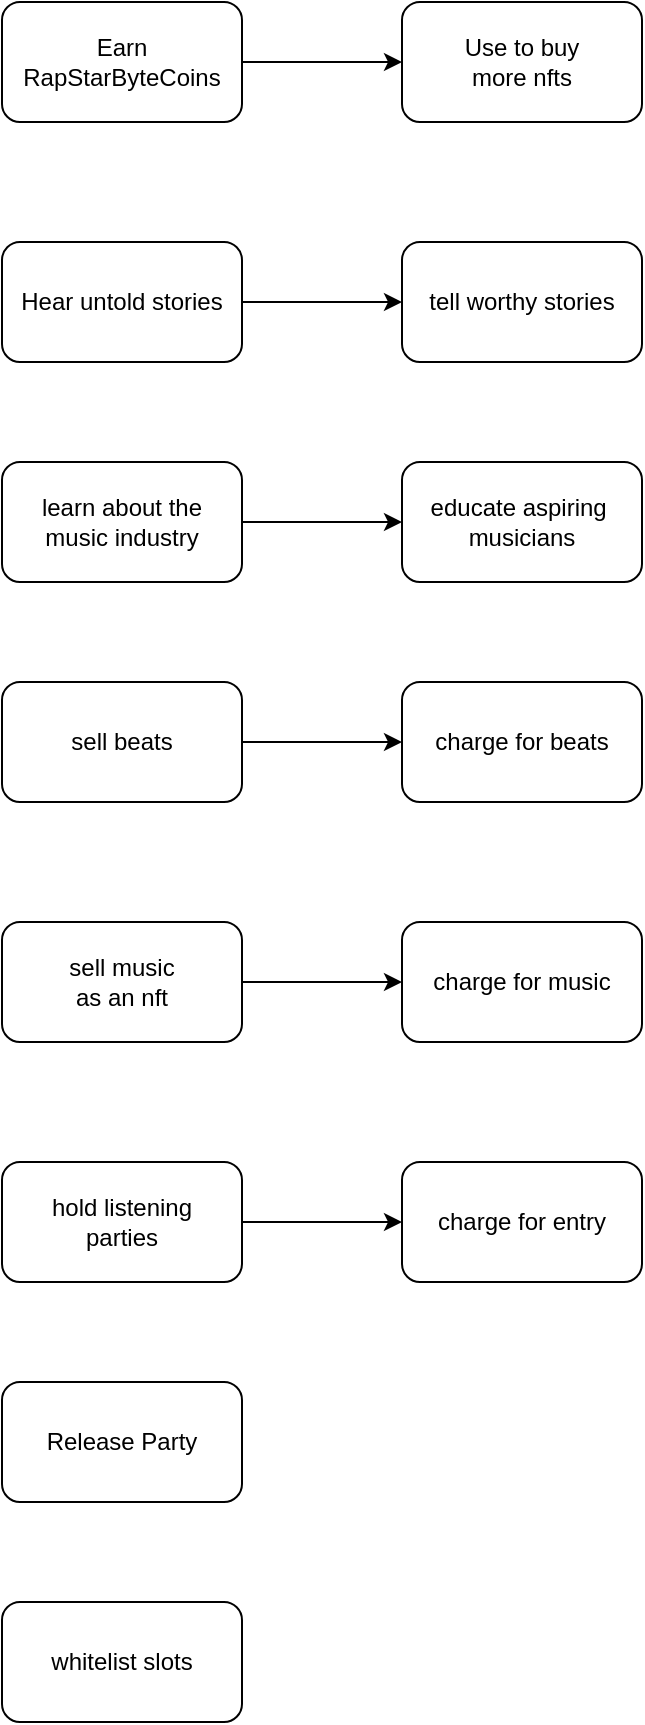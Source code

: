 <mxfile version="16.5.2" type="github">
  <diagram id="Jv1lDnltZcB74NSWqO8J" name="Page-1">
    <mxGraphModel dx="1186" dy="682" grid="1" gridSize="10" guides="1" tooltips="1" connect="1" arrows="1" fold="1" page="1" pageScale="1" pageWidth="850" pageHeight="1100" math="0" shadow="0">
      <root>
        <mxCell id="0" />
        <mxCell id="1" parent="0" />
        <mxCell id="kQwYnQG0BUZx0pIHHwzF-20" value="" style="edgeStyle=orthogonalEdgeStyle;rounded=0;orthogonalLoop=1;jettySize=auto;html=1;" edge="1" parent="1" source="kQwYnQG0BUZx0pIHHwzF-1" target="kQwYnQG0BUZx0pIHHwzF-19">
          <mxGeometry relative="1" as="geometry" />
        </mxCell>
        <mxCell id="kQwYnQG0BUZx0pIHHwzF-1" value="Earn RapStarByteCoins" style="rounded=1;whiteSpace=wrap;html=1;" vertex="1" parent="1">
          <mxGeometry x="70" y="80" width="120" height="60" as="geometry" />
        </mxCell>
        <mxCell id="kQwYnQG0BUZx0pIHHwzF-18" value="" style="edgeStyle=orthogonalEdgeStyle;rounded=0;orthogonalLoop=1;jettySize=auto;html=1;" edge="1" parent="1" source="kQwYnQG0BUZx0pIHHwzF-2" target="kQwYnQG0BUZx0pIHHwzF-17">
          <mxGeometry relative="1" as="geometry" />
        </mxCell>
        <mxCell id="kQwYnQG0BUZx0pIHHwzF-2" value="Hear untold stories" style="rounded=1;whiteSpace=wrap;html=1;" vertex="1" parent="1">
          <mxGeometry x="70" y="200" width="120" height="60" as="geometry" />
        </mxCell>
        <mxCell id="kQwYnQG0BUZx0pIHHwzF-16" value="" style="edgeStyle=orthogonalEdgeStyle;rounded=0;orthogonalLoop=1;jettySize=auto;html=1;" edge="1" parent="1" source="kQwYnQG0BUZx0pIHHwzF-3" target="kQwYnQG0BUZx0pIHHwzF-15">
          <mxGeometry relative="1" as="geometry" />
        </mxCell>
        <mxCell id="kQwYnQG0BUZx0pIHHwzF-3" value="learn about the &lt;br&gt;music industry" style="rounded=1;whiteSpace=wrap;html=1;" vertex="1" parent="1">
          <mxGeometry x="70" y="310" width="120" height="60" as="geometry" />
        </mxCell>
        <mxCell id="kQwYnQG0BUZx0pIHHwzF-12" value="" style="edgeStyle=orthogonalEdgeStyle;rounded=0;orthogonalLoop=1;jettySize=auto;html=1;" edge="1" parent="1" source="kQwYnQG0BUZx0pIHHwzF-4" target="kQwYnQG0BUZx0pIHHwzF-11">
          <mxGeometry relative="1" as="geometry" />
        </mxCell>
        <mxCell id="kQwYnQG0BUZx0pIHHwzF-4" value="sell beats" style="rounded=1;whiteSpace=wrap;html=1;" vertex="1" parent="1">
          <mxGeometry x="70" y="420" width="120" height="60" as="geometry" />
        </mxCell>
        <mxCell id="kQwYnQG0BUZx0pIHHwzF-10" value="" style="edgeStyle=orthogonalEdgeStyle;rounded=0;orthogonalLoop=1;jettySize=auto;html=1;" edge="1" parent="1" source="kQwYnQG0BUZx0pIHHwzF-5" target="kQwYnQG0BUZx0pIHHwzF-9">
          <mxGeometry relative="1" as="geometry" />
        </mxCell>
        <mxCell id="kQwYnQG0BUZx0pIHHwzF-5" value="sell music&lt;br&gt;as an nft" style="rounded=1;whiteSpace=wrap;html=1;" vertex="1" parent="1">
          <mxGeometry x="70" y="540" width="120" height="60" as="geometry" />
        </mxCell>
        <mxCell id="kQwYnQG0BUZx0pIHHwzF-8" value="" style="edgeStyle=orthogonalEdgeStyle;rounded=0;orthogonalLoop=1;jettySize=auto;html=1;" edge="1" parent="1" source="kQwYnQG0BUZx0pIHHwzF-6" target="kQwYnQG0BUZx0pIHHwzF-7">
          <mxGeometry relative="1" as="geometry" />
        </mxCell>
        <mxCell id="kQwYnQG0BUZx0pIHHwzF-6" value="hold listening&lt;br&gt;parties" style="rounded=1;whiteSpace=wrap;html=1;" vertex="1" parent="1">
          <mxGeometry x="70" y="660" width="120" height="60" as="geometry" />
        </mxCell>
        <mxCell id="kQwYnQG0BUZx0pIHHwzF-7" value="charge for entry" style="rounded=1;whiteSpace=wrap;html=1;" vertex="1" parent="1">
          <mxGeometry x="270" y="660" width="120" height="60" as="geometry" />
        </mxCell>
        <mxCell id="kQwYnQG0BUZx0pIHHwzF-9" value="charge for music" style="rounded=1;whiteSpace=wrap;html=1;" vertex="1" parent="1">
          <mxGeometry x="270" y="540" width="120" height="60" as="geometry" />
        </mxCell>
        <mxCell id="kQwYnQG0BUZx0pIHHwzF-11" value="charge for beats" style="rounded=1;whiteSpace=wrap;html=1;" vertex="1" parent="1">
          <mxGeometry x="270" y="420" width="120" height="60" as="geometry" />
        </mxCell>
        <mxCell id="kQwYnQG0BUZx0pIHHwzF-13" value="Release Party" style="rounded=1;whiteSpace=wrap;html=1;" vertex="1" parent="1">
          <mxGeometry x="70" y="770" width="120" height="60" as="geometry" />
        </mxCell>
        <mxCell id="kQwYnQG0BUZx0pIHHwzF-14" value="whitelist slots" style="rounded=1;whiteSpace=wrap;html=1;" vertex="1" parent="1">
          <mxGeometry x="70" y="880" width="120" height="60" as="geometry" />
        </mxCell>
        <mxCell id="kQwYnQG0BUZx0pIHHwzF-15" value="educate aspiring&amp;nbsp;&lt;br&gt;musicians" style="rounded=1;whiteSpace=wrap;html=1;" vertex="1" parent="1">
          <mxGeometry x="270" y="310" width="120" height="60" as="geometry" />
        </mxCell>
        <mxCell id="kQwYnQG0BUZx0pIHHwzF-17" value="tell worthy stories" style="rounded=1;whiteSpace=wrap;html=1;" vertex="1" parent="1">
          <mxGeometry x="270" y="200" width="120" height="60" as="geometry" />
        </mxCell>
        <mxCell id="kQwYnQG0BUZx0pIHHwzF-19" value="Use to buy &lt;br&gt;more nfts" style="rounded=1;whiteSpace=wrap;html=1;" vertex="1" parent="1">
          <mxGeometry x="270" y="80" width="120" height="60" as="geometry" />
        </mxCell>
      </root>
    </mxGraphModel>
  </diagram>
</mxfile>
